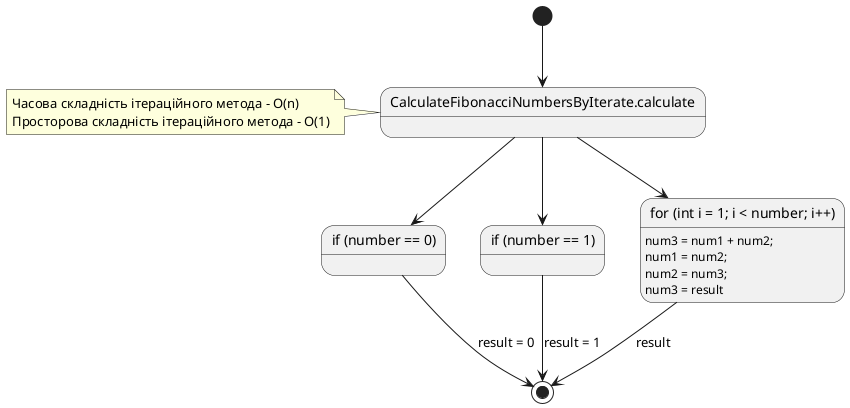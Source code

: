 @startuml

[*] --> CalculateFibonacciNumbersByIterate
state "CalculateFibonacciNumbersByIterate.calculate" as CalculateFibonacciNumbersByIterate
state "if (number == 0)" as statement1
state "if (number == 1)" as statement2
state "for (int i = 1; i < number; i++)" as statement3
statement3 : num3 = num1 + num2;\nnum1 = num2;\nnum2 = num3;\nnum3 = result
CalculateFibonacciNumbersByIterate --> statement1
CalculateFibonacciNumbersByIterate --> statement2
CalculateFibonacciNumbersByIterate --> statement3


note left of CalculateFibonacciNumbersByIterate
Часова складність ітераційного метода - О(n)
Просторова складність ітераційного метода - О(1)
end note

statement1 --> [*] : result = 0
statement2 --> [*] : result = 1
statement3 --> [*] : result

@enduml